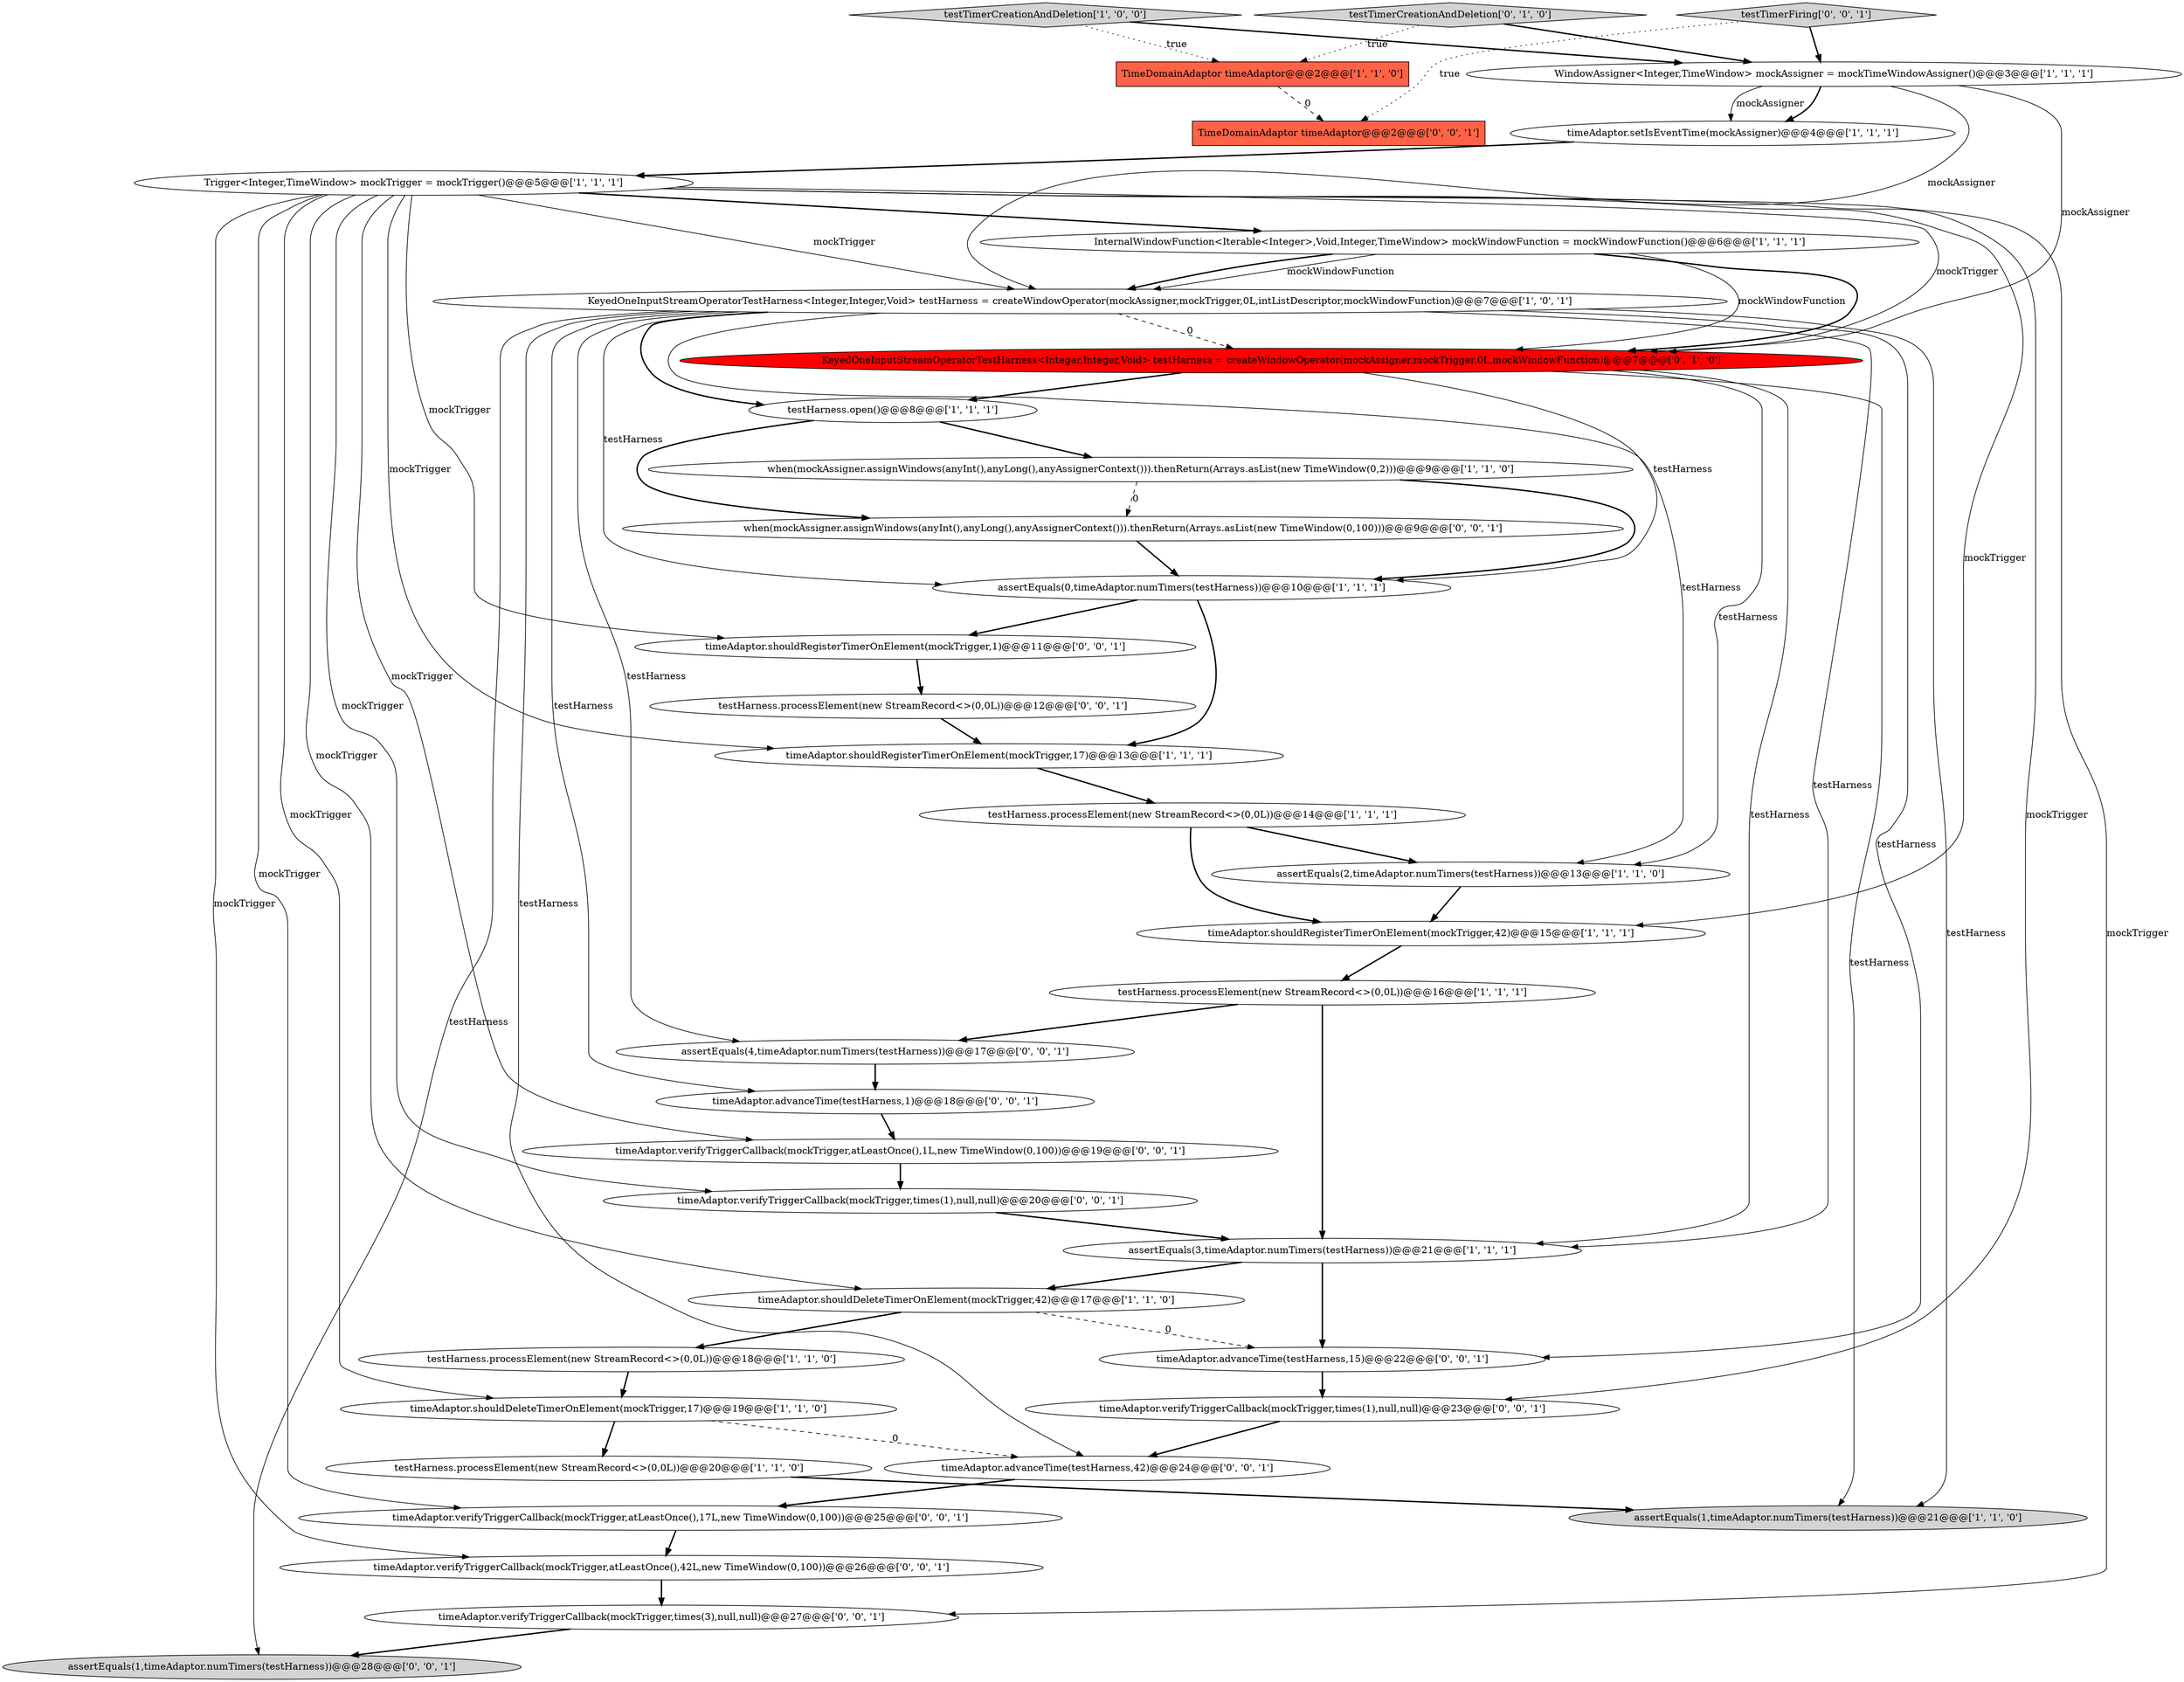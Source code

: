 digraph {
30 [style = filled, label = "timeAdaptor.advanceTime(testHarness,1)@@@18@@@['0', '0', '1']", fillcolor = white, shape = ellipse image = "AAA0AAABBB3BBB"];
25 [style = filled, label = "TimeDomainAdaptor timeAdaptor@@@2@@@['0', '0', '1']", fillcolor = tomato, shape = box image = "AAA0AAABBB3BBB"];
6 [style = filled, label = "timeAdaptor.setIsEventTime(mockAssigner)@@@4@@@['1', '1', '1']", fillcolor = white, shape = ellipse image = "AAA0AAABBB1BBB"];
23 [style = filled, label = "timeAdaptor.verifyTriggerCallback(mockTrigger,atLeastOnce(),17L,new TimeWindow(0,100))@@@25@@@['0', '0', '1']", fillcolor = white, shape = ellipse image = "AAA0AAABBB3BBB"];
12 [style = filled, label = "when(mockAssigner.assignWindows(anyInt(),anyLong(),anyAssignerContext())).thenReturn(Arrays.asList(new TimeWindow(0,2)))@@@9@@@['1', '1', '0']", fillcolor = white, shape = ellipse image = "AAA0AAABBB1BBB"];
38 [style = filled, label = "assertEquals(1,timeAdaptor.numTimers(testHarness))@@@28@@@['0', '0', '1']", fillcolor = lightgray, shape = ellipse image = "AAA0AAABBB3BBB"];
33 [style = filled, label = "timeAdaptor.verifyTriggerCallback(mockTrigger,times(1),null,null)@@@23@@@['0', '0', '1']", fillcolor = white, shape = ellipse image = "AAA0AAABBB3BBB"];
37 [style = filled, label = "testHarness.processElement(new StreamRecord<>(0,0L))@@@12@@@['0', '0', '1']", fillcolor = white, shape = ellipse image = "AAA0AAABBB3BBB"];
4 [style = filled, label = "testTimerCreationAndDeletion['1', '0', '0']", fillcolor = lightgray, shape = diamond image = "AAA0AAABBB1BBB"];
24 [style = filled, label = "timeAdaptor.advanceTime(testHarness,15)@@@22@@@['0', '0', '1']", fillcolor = white, shape = ellipse image = "AAA0AAABBB3BBB"];
2 [style = filled, label = "assertEquals(1,timeAdaptor.numTimers(testHarness))@@@21@@@['1', '1', '0']", fillcolor = lightgray, shape = ellipse image = "AAA0AAABBB1BBB"];
10 [style = filled, label = "testHarness.processElement(new StreamRecord<>(0,0L))@@@20@@@['1', '1', '0']", fillcolor = white, shape = ellipse image = "AAA0AAABBB1BBB"];
17 [style = filled, label = "timeAdaptor.shouldDeleteTimerOnElement(mockTrigger,42)@@@17@@@['1', '1', '0']", fillcolor = white, shape = ellipse image = "AAA0AAABBB1BBB"];
7 [style = filled, label = "testHarness.open()@@@8@@@['1', '1', '1']", fillcolor = white, shape = ellipse image = "AAA0AAABBB1BBB"];
28 [style = filled, label = "testTimerFiring['0', '0', '1']", fillcolor = lightgray, shape = diamond image = "AAA0AAABBB3BBB"];
8 [style = filled, label = "assertEquals(2,timeAdaptor.numTimers(testHarness))@@@13@@@['1', '1', '0']", fillcolor = white, shape = ellipse image = "AAA0AAABBB1BBB"];
13 [style = filled, label = "assertEquals(3,timeAdaptor.numTimers(testHarness))@@@21@@@['1', '1', '1']", fillcolor = white, shape = ellipse image = "AAA0AAABBB1BBB"];
14 [style = filled, label = "timeAdaptor.shouldDeleteTimerOnElement(mockTrigger,17)@@@19@@@['1', '1', '0']", fillcolor = white, shape = ellipse image = "AAA0AAABBB1BBB"];
34 [style = filled, label = "timeAdaptor.verifyTriggerCallback(mockTrigger,times(1),null,null)@@@20@@@['0', '0', '1']", fillcolor = white, shape = ellipse image = "AAA0AAABBB3BBB"];
26 [style = filled, label = "when(mockAssigner.assignWindows(anyInt(),anyLong(),anyAssignerContext())).thenReturn(Arrays.asList(new TimeWindow(0,100)))@@@9@@@['0', '0', '1']", fillcolor = white, shape = ellipse image = "AAA0AAABBB3BBB"];
5 [style = filled, label = "timeAdaptor.shouldRegisterTimerOnElement(mockTrigger,42)@@@15@@@['1', '1', '1']", fillcolor = white, shape = ellipse image = "AAA0AAABBB1BBB"];
20 [style = filled, label = "timeAdaptor.shouldRegisterTimerOnElement(mockTrigger,17)@@@13@@@['1', '1', '1']", fillcolor = white, shape = ellipse image = "AAA0AAABBB1BBB"];
16 [style = filled, label = "assertEquals(0,timeAdaptor.numTimers(testHarness))@@@10@@@['1', '1', '1']", fillcolor = white, shape = ellipse image = "AAA0AAABBB1BBB"];
0 [style = filled, label = "Trigger<Integer,TimeWindow> mockTrigger = mockTrigger()@@@5@@@['1', '1', '1']", fillcolor = white, shape = ellipse image = "AAA0AAABBB1BBB"];
32 [style = filled, label = "assertEquals(4,timeAdaptor.numTimers(testHarness))@@@17@@@['0', '0', '1']", fillcolor = white, shape = ellipse image = "AAA0AAABBB3BBB"];
3 [style = filled, label = "testHarness.processElement(new StreamRecord<>(0,0L))@@@16@@@['1', '1', '1']", fillcolor = white, shape = ellipse image = "AAA0AAABBB1BBB"];
19 [style = filled, label = "InternalWindowFunction<Iterable<Integer>,Void,Integer,TimeWindow> mockWindowFunction = mockWindowFunction()@@@6@@@['1', '1', '1']", fillcolor = white, shape = ellipse image = "AAA0AAABBB1BBB"];
15 [style = filled, label = "KeyedOneInputStreamOperatorTestHarness<Integer,Integer,Void> testHarness = createWindowOperator(mockAssigner,mockTrigger,0L,intListDescriptor,mockWindowFunction)@@@7@@@['1', '0', '1']", fillcolor = white, shape = ellipse image = "AAA0AAABBB1BBB"];
18 [style = filled, label = "TimeDomainAdaptor timeAdaptor@@@2@@@['1', '1', '0']", fillcolor = tomato, shape = box image = "AAA0AAABBB1BBB"];
29 [style = filled, label = "timeAdaptor.verifyTriggerCallback(mockTrigger,atLeastOnce(),42L,new TimeWindow(0,100))@@@26@@@['0', '0', '1']", fillcolor = white, shape = ellipse image = "AAA0AAABBB3BBB"];
35 [style = filled, label = "timeAdaptor.verifyTriggerCallback(mockTrigger,atLeastOnce(),1L,new TimeWindow(0,100))@@@19@@@['0', '0', '1']", fillcolor = white, shape = ellipse image = "AAA0AAABBB3BBB"];
22 [style = filled, label = "testTimerCreationAndDeletion['0', '1', '0']", fillcolor = lightgray, shape = diamond image = "AAA0AAABBB2BBB"];
31 [style = filled, label = "timeAdaptor.advanceTime(testHarness,42)@@@24@@@['0', '0', '1']", fillcolor = white, shape = ellipse image = "AAA0AAABBB3BBB"];
1 [style = filled, label = "testHarness.processElement(new StreamRecord<>(0,0L))@@@14@@@['1', '1', '1']", fillcolor = white, shape = ellipse image = "AAA0AAABBB1BBB"];
9 [style = filled, label = "testHarness.processElement(new StreamRecord<>(0,0L))@@@18@@@['1', '1', '0']", fillcolor = white, shape = ellipse image = "AAA0AAABBB1BBB"];
27 [style = filled, label = "timeAdaptor.verifyTriggerCallback(mockTrigger,times(3),null,null)@@@27@@@['0', '0', '1']", fillcolor = white, shape = ellipse image = "AAA0AAABBB3BBB"];
36 [style = filled, label = "timeAdaptor.shouldRegisterTimerOnElement(mockTrigger,1)@@@11@@@['0', '0', '1']", fillcolor = white, shape = ellipse image = "AAA0AAABBB3BBB"];
21 [style = filled, label = "KeyedOneInputStreamOperatorTestHarness<Integer,Integer,Void> testHarness = createWindowOperator(mockAssigner,mockTrigger,0L,mockWindowFunction)@@@7@@@['0', '1', '0']", fillcolor = red, shape = ellipse image = "AAA1AAABBB2BBB"];
11 [style = filled, label = "WindowAssigner<Integer,TimeWindow> mockAssigner = mockTimeWindowAssigner()@@@3@@@['1', '1', '1']", fillcolor = white, shape = ellipse image = "AAA0AAABBB1BBB"];
1->5 [style = bold, label=""];
15->8 [style = solid, label="testHarness"];
5->3 [style = bold, label=""];
14->31 [style = dashed, label="0"];
0->15 [style = solid, label="mockTrigger"];
21->16 [style = solid, label="testHarness"];
16->36 [style = bold, label=""];
4->18 [style = dotted, label="true"];
27->38 [style = bold, label=""];
0->23 [style = solid, label="mockTrigger"];
31->23 [style = bold, label=""];
1->8 [style = bold, label=""];
13->24 [style = bold, label=""];
22->18 [style = dotted, label="true"];
15->7 [style = bold, label=""];
15->16 [style = solid, label="testHarness"];
17->24 [style = dashed, label="0"];
0->20 [style = solid, label="mockTrigger"];
19->21 [style = solid, label="mockWindowFunction"];
0->19 [style = bold, label=""];
7->12 [style = bold, label=""];
15->38 [style = solid, label="testHarness"];
17->9 [style = bold, label=""];
11->6 [style = bold, label=""];
28->11 [style = bold, label=""];
34->13 [style = bold, label=""];
28->25 [style = dotted, label="true"];
11->21 [style = solid, label="mockAssigner"];
37->20 [style = bold, label=""];
14->10 [style = bold, label=""];
15->21 [style = dashed, label="0"];
0->35 [style = solid, label="mockTrigger"];
15->24 [style = solid, label="testHarness"];
6->0 [style = bold, label=""];
12->16 [style = bold, label=""];
0->21 [style = solid, label="mockTrigger"];
20->1 [style = bold, label=""];
15->2 [style = solid, label="testHarness"];
21->2 [style = solid, label="testHarness"];
32->30 [style = bold, label=""];
15->31 [style = solid, label="testHarness"];
0->33 [style = solid, label="mockTrigger"];
7->26 [style = bold, label=""];
23->29 [style = bold, label=""];
12->26 [style = dashed, label="0"];
24->33 [style = bold, label=""];
19->15 [style = solid, label="mockWindowFunction"];
26->16 [style = bold, label=""];
13->17 [style = bold, label=""];
29->27 [style = bold, label=""];
15->13 [style = solid, label="testHarness"];
30->35 [style = bold, label=""];
8->5 [style = bold, label=""];
0->14 [style = solid, label="mockTrigger"];
0->36 [style = solid, label="mockTrigger"];
0->17 [style = solid, label="mockTrigger"];
0->34 [style = solid, label="mockTrigger"];
21->8 [style = solid, label="testHarness"];
9->14 [style = bold, label=""];
3->13 [style = bold, label=""];
33->31 [style = bold, label=""];
21->7 [style = bold, label=""];
0->29 [style = solid, label="mockTrigger"];
0->27 [style = solid, label="mockTrigger"];
15->30 [style = solid, label="testHarness"];
10->2 [style = bold, label=""];
19->21 [style = bold, label=""];
36->37 [style = bold, label=""];
19->15 [style = bold, label=""];
35->34 [style = bold, label=""];
11->6 [style = solid, label="mockAssigner"];
4->11 [style = bold, label=""];
16->20 [style = bold, label=""];
3->32 [style = bold, label=""];
11->15 [style = solid, label="mockAssigner"];
22->11 [style = bold, label=""];
21->13 [style = solid, label="testHarness"];
18->25 [style = dashed, label="0"];
15->32 [style = solid, label="testHarness"];
0->5 [style = solid, label="mockTrigger"];
}
